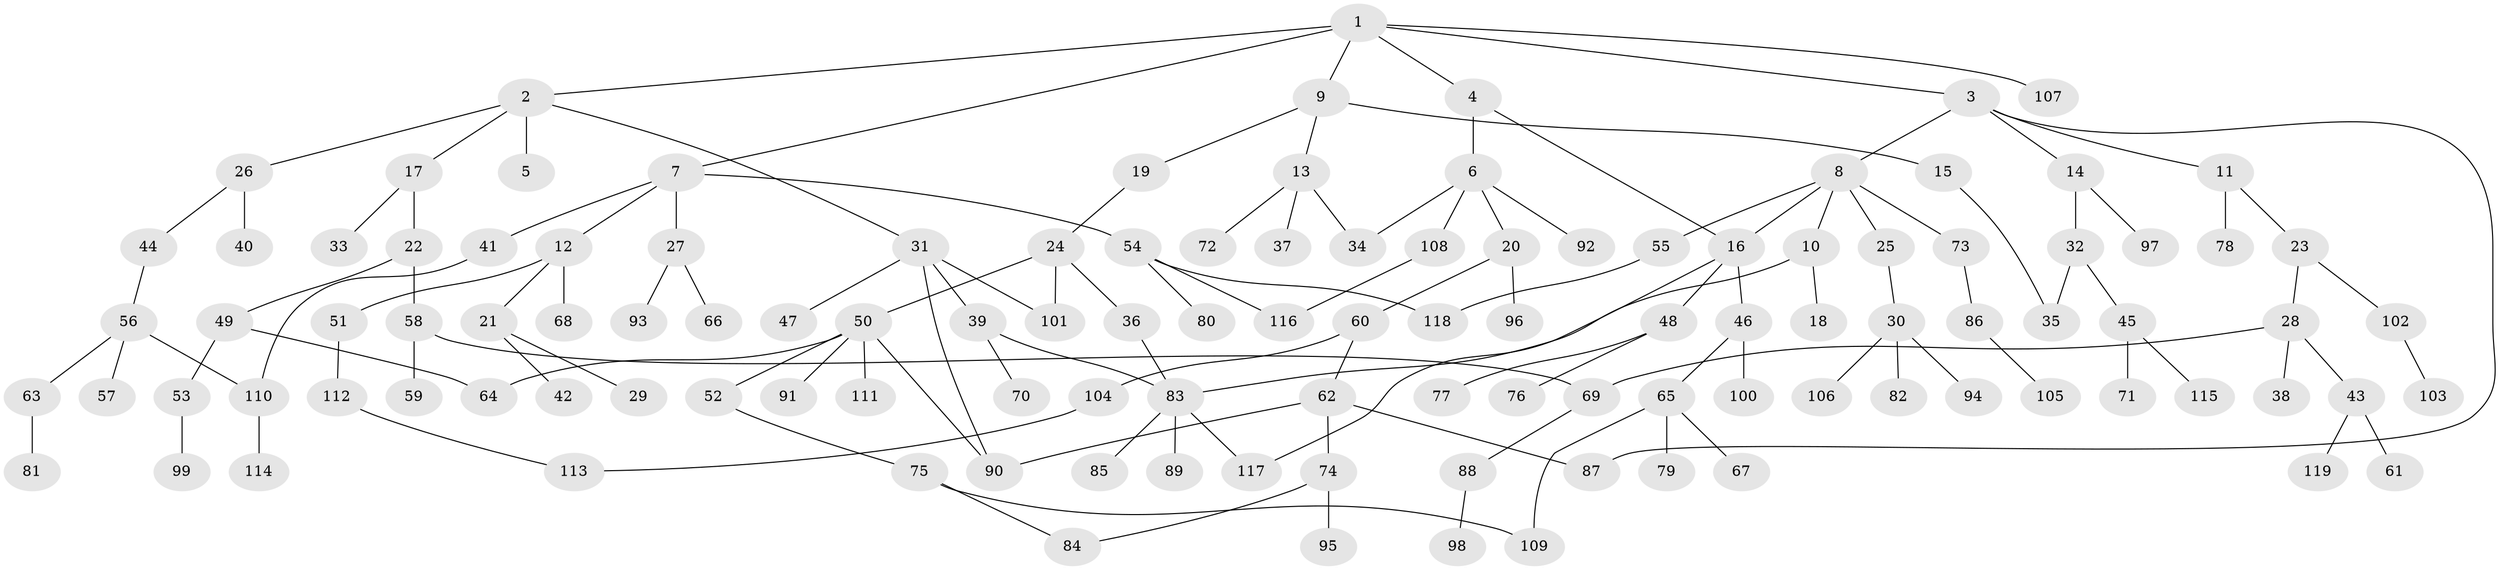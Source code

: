 // Generated by graph-tools (version 1.1) at 2025/49/03/09/25 03:49:26]
// undirected, 119 vertices, 136 edges
graph export_dot {
graph [start="1"]
  node [color=gray90,style=filled];
  1;
  2;
  3;
  4;
  5;
  6;
  7;
  8;
  9;
  10;
  11;
  12;
  13;
  14;
  15;
  16;
  17;
  18;
  19;
  20;
  21;
  22;
  23;
  24;
  25;
  26;
  27;
  28;
  29;
  30;
  31;
  32;
  33;
  34;
  35;
  36;
  37;
  38;
  39;
  40;
  41;
  42;
  43;
  44;
  45;
  46;
  47;
  48;
  49;
  50;
  51;
  52;
  53;
  54;
  55;
  56;
  57;
  58;
  59;
  60;
  61;
  62;
  63;
  64;
  65;
  66;
  67;
  68;
  69;
  70;
  71;
  72;
  73;
  74;
  75;
  76;
  77;
  78;
  79;
  80;
  81;
  82;
  83;
  84;
  85;
  86;
  87;
  88;
  89;
  90;
  91;
  92;
  93;
  94;
  95;
  96;
  97;
  98;
  99;
  100;
  101;
  102;
  103;
  104;
  105;
  106;
  107;
  108;
  109;
  110;
  111;
  112;
  113;
  114;
  115;
  116;
  117;
  118;
  119;
  1 -- 2;
  1 -- 3;
  1 -- 4;
  1 -- 7;
  1 -- 9;
  1 -- 107;
  2 -- 5;
  2 -- 17;
  2 -- 26;
  2 -- 31;
  3 -- 8;
  3 -- 11;
  3 -- 14;
  3 -- 87;
  4 -- 6;
  4 -- 16;
  6 -- 20;
  6 -- 92;
  6 -- 108;
  6 -- 34;
  7 -- 12;
  7 -- 27;
  7 -- 41;
  7 -- 54;
  8 -- 10;
  8 -- 16;
  8 -- 25;
  8 -- 55;
  8 -- 73;
  9 -- 13;
  9 -- 15;
  9 -- 19;
  10 -- 18;
  10 -- 83;
  11 -- 23;
  11 -- 78;
  12 -- 21;
  12 -- 51;
  12 -- 68;
  13 -- 34;
  13 -- 37;
  13 -- 72;
  14 -- 32;
  14 -- 97;
  15 -- 35;
  16 -- 46;
  16 -- 48;
  16 -- 117;
  17 -- 22;
  17 -- 33;
  19 -- 24;
  20 -- 60;
  20 -- 96;
  21 -- 29;
  21 -- 42;
  22 -- 49;
  22 -- 58;
  23 -- 28;
  23 -- 102;
  24 -- 36;
  24 -- 50;
  24 -- 101;
  25 -- 30;
  26 -- 40;
  26 -- 44;
  27 -- 66;
  27 -- 93;
  28 -- 38;
  28 -- 43;
  28 -- 69;
  30 -- 82;
  30 -- 94;
  30 -- 106;
  31 -- 39;
  31 -- 47;
  31 -- 90;
  31 -- 101;
  32 -- 35;
  32 -- 45;
  36 -- 83;
  39 -- 70;
  39 -- 83;
  41 -- 110;
  43 -- 61;
  43 -- 119;
  44 -- 56;
  45 -- 71;
  45 -- 115;
  46 -- 65;
  46 -- 100;
  48 -- 76;
  48 -- 77;
  49 -- 53;
  49 -- 64;
  50 -- 52;
  50 -- 91;
  50 -- 111;
  50 -- 90;
  50 -- 64;
  51 -- 112;
  52 -- 75;
  53 -- 99;
  54 -- 80;
  54 -- 118;
  54 -- 116;
  55 -- 118;
  56 -- 57;
  56 -- 63;
  56 -- 110;
  58 -- 59;
  58 -- 69;
  60 -- 62;
  60 -- 104;
  62 -- 74;
  62 -- 87;
  62 -- 90;
  63 -- 81;
  65 -- 67;
  65 -- 79;
  65 -- 109;
  69 -- 88;
  73 -- 86;
  74 -- 95;
  74 -- 84;
  75 -- 84;
  75 -- 109;
  83 -- 85;
  83 -- 89;
  83 -- 117;
  86 -- 105;
  88 -- 98;
  102 -- 103;
  104 -- 113;
  108 -- 116;
  110 -- 114;
  112 -- 113;
}

